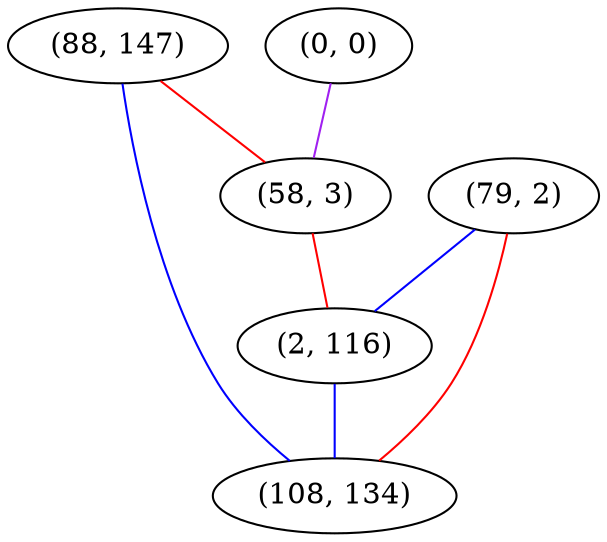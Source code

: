 graph "" {
"(88, 147)";
"(0, 0)";
"(79, 2)";
"(58, 3)";
"(2, 116)";
"(108, 134)";
"(88, 147)" -- "(58, 3)"  [color=red, key=0, weight=1];
"(88, 147)" -- "(108, 134)"  [color=blue, key=0, weight=3];
"(0, 0)" -- "(58, 3)"  [color=purple, key=0, weight=4];
"(79, 2)" -- "(108, 134)"  [color=red, key=0, weight=1];
"(79, 2)" -- "(2, 116)"  [color=blue, key=0, weight=3];
"(58, 3)" -- "(2, 116)"  [color=red, key=0, weight=1];
"(2, 116)" -- "(108, 134)"  [color=blue, key=0, weight=3];
}
